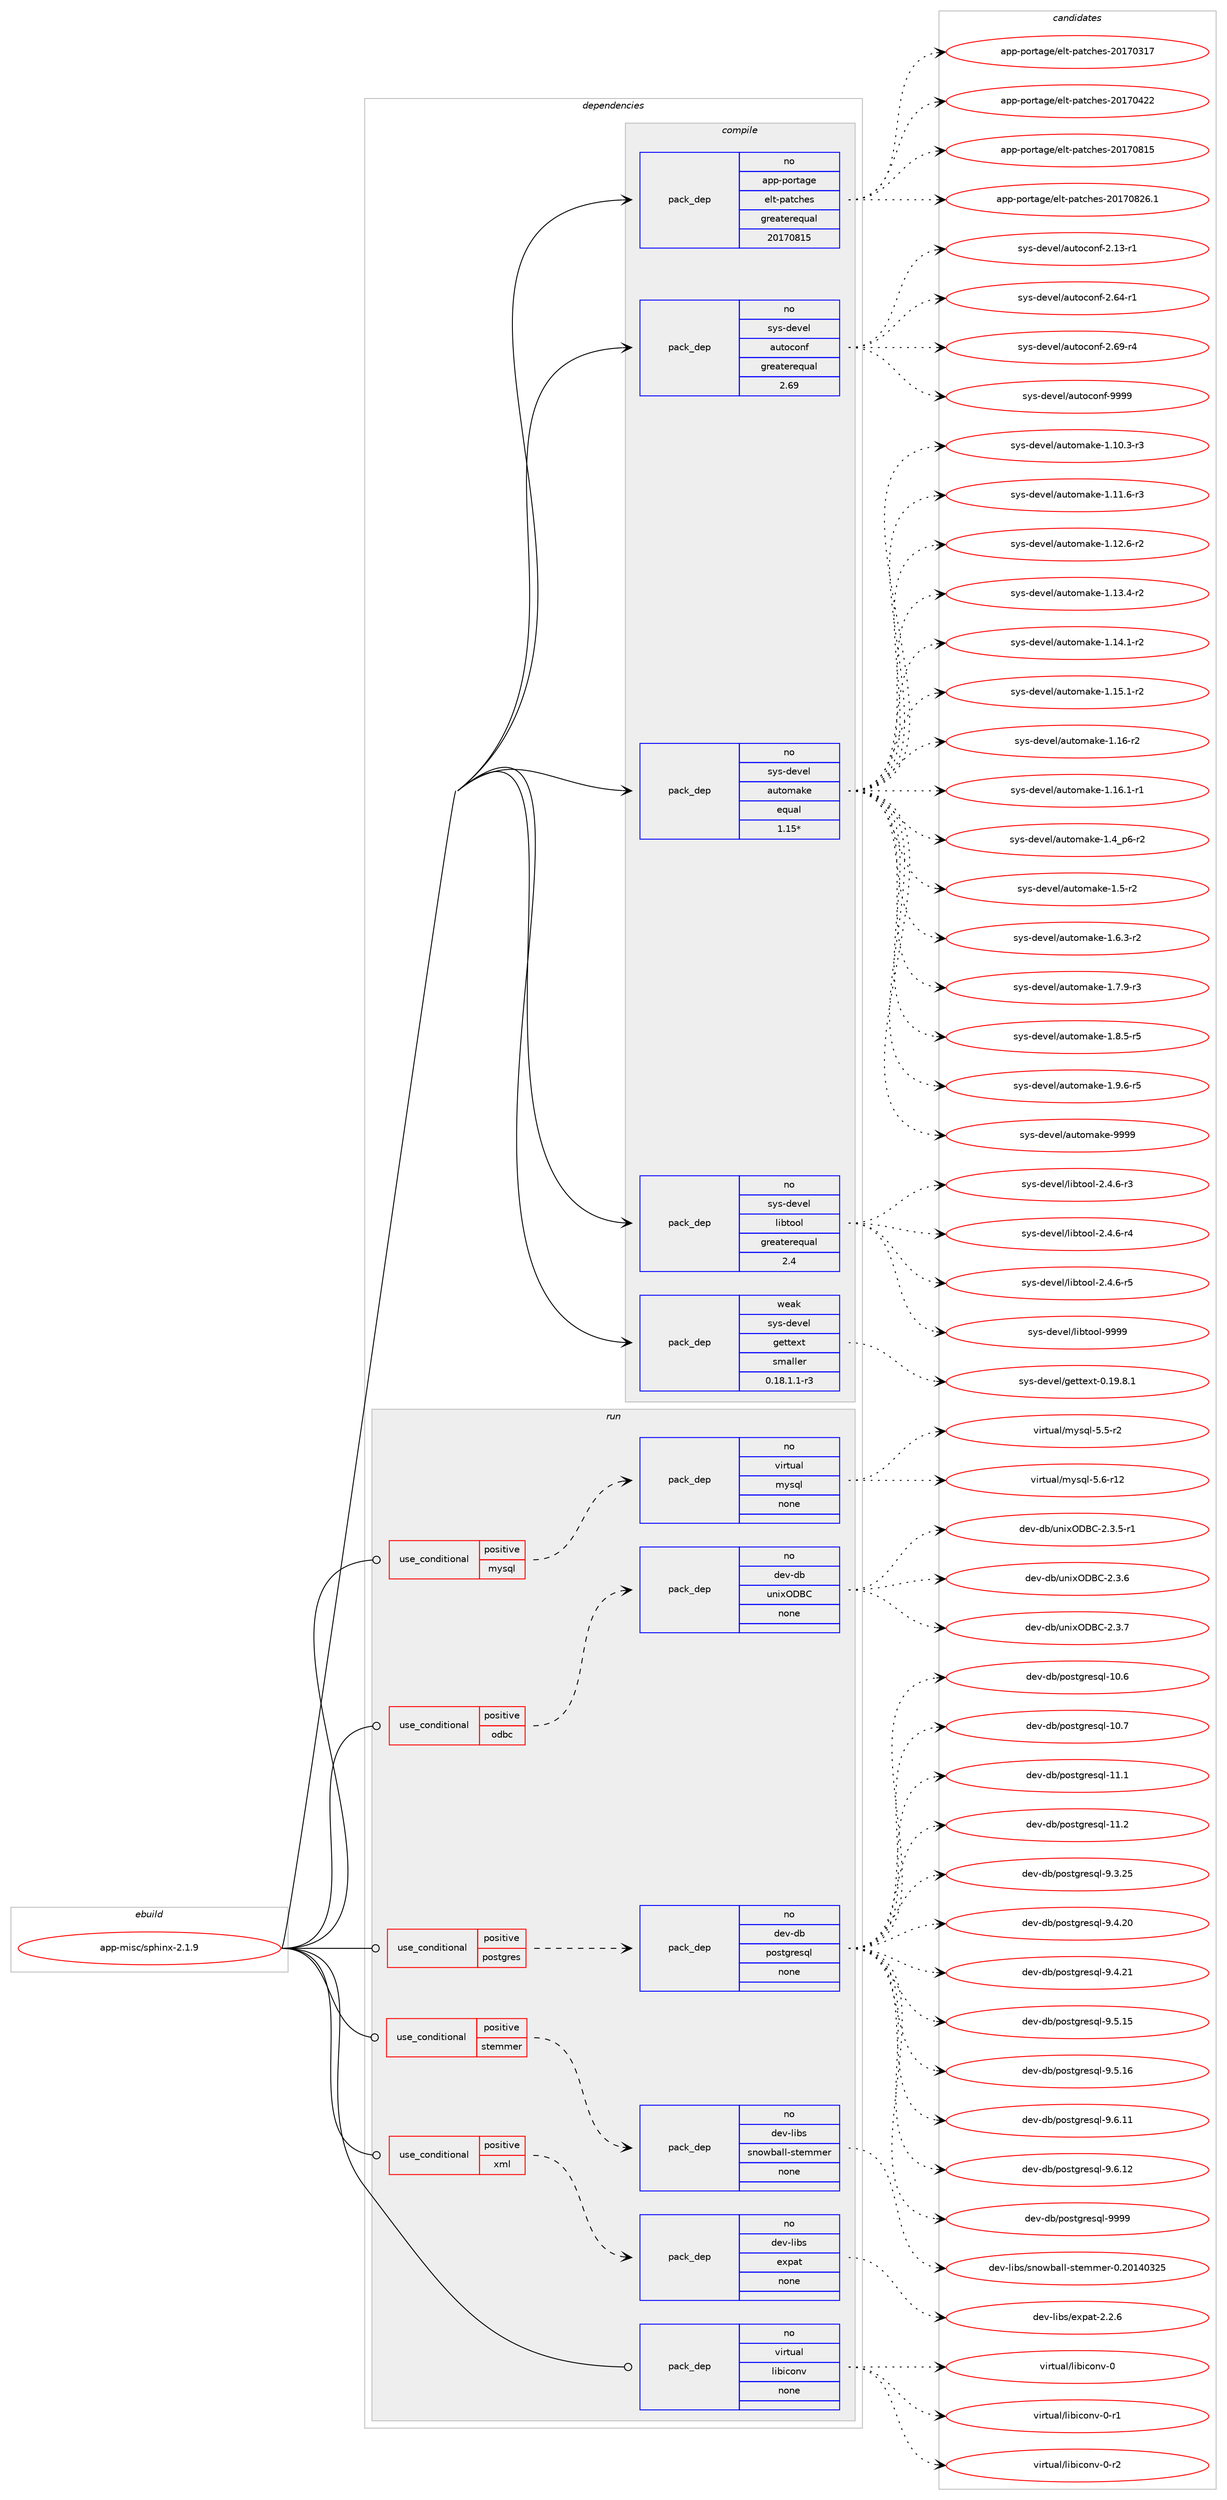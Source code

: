 digraph prolog {

# *************
# Graph options
# *************

newrank=true;
concentrate=true;
compound=true;
graph [rankdir=LR,fontname=Helvetica,fontsize=10,ranksep=1.5];#, ranksep=2.5, nodesep=0.2];
edge  [arrowhead=vee];
node  [fontname=Helvetica,fontsize=10];

# **********
# The ebuild
# **********

subgraph cluster_leftcol {
color=gray;
rank=same;
label=<<i>ebuild</i>>;
id [label="app-misc/sphinx-2.1.9", color=red, width=4, href="../app-misc/sphinx-2.1.9.svg"];
}

# ****************
# The dependencies
# ****************

subgraph cluster_midcol {
color=gray;
label=<<i>dependencies</i>>;
subgraph cluster_compile {
fillcolor="#eeeeee";
style=filled;
label=<<i>compile</i>>;
subgraph pack926877 {
dependency1300959 [label=<<TABLE BORDER="0" CELLBORDER="1" CELLSPACING="0" CELLPADDING="4" WIDTH="220"><TR><TD ROWSPAN="6" CELLPADDING="30">pack_dep</TD></TR><TR><TD WIDTH="110">no</TD></TR><TR><TD>app-portage</TD></TR><TR><TD>elt-patches</TD></TR><TR><TD>greaterequal</TD></TR><TR><TD>20170815</TD></TR></TABLE>>, shape=none, color=blue];
}
id:e -> dependency1300959:w [weight=20,style="solid",arrowhead="vee"];
subgraph pack926878 {
dependency1300960 [label=<<TABLE BORDER="0" CELLBORDER="1" CELLSPACING="0" CELLPADDING="4" WIDTH="220"><TR><TD ROWSPAN="6" CELLPADDING="30">pack_dep</TD></TR><TR><TD WIDTH="110">no</TD></TR><TR><TD>sys-devel</TD></TR><TR><TD>autoconf</TD></TR><TR><TD>greaterequal</TD></TR><TR><TD>2.69</TD></TR></TABLE>>, shape=none, color=blue];
}
id:e -> dependency1300960:w [weight=20,style="solid",arrowhead="vee"];
subgraph pack926879 {
dependency1300961 [label=<<TABLE BORDER="0" CELLBORDER="1" CELLSPACING="0" CELLPADDING="4" WIDTH="220"><TR><TD ROWSPAN="6" CELLPADDING="30">pack_dep</TD></TR><TR><TD WIDTH="110">no</TD></TR><TR><TD>sys-devel</TD></TR><TR><TD>automake</TD></TR><TR><TD>equal</TD></TR><TR><TD>1.15*</TD></TR></TABLE>>, shape=none, color=blue];
}
id:e -> dependency1300961:w [weight=20,style="solid",arrowhead="vee"];
subgraph pack926880 {
dependency1300962 [label=<<TABLE BORDER="0" CELLBORDER="1" CELLSPACING="0" CELLPADDING="4" WIDTH="220"><TR><TD ROWSPAN="6" CELLPADDING="30">pack_dep</TD></TR><TR><TD WIDTH="110">no</TD></TR><TR><TD>sys-devel</TD></TR><TR><TD>libtool</TD></TR><TR><TD>greaterequal</TD></TR><TR><TD>2.4</TD></TR></TABLE>>, shape=none, color=blue];
}
id:e -> dependency1300962:w [weight=20,style="solid",arrowhead="vee"];
subgraph pack926881 {
dependency1300963 [label=<<TABLE BORDER="0" CELLBORDER="1" CELLSPACING="0" CELLPADDING="4" WIDTH="220"><TR><TD ROWSPAN="6" CELLPADDING="30">pack_dep</TD></TR><TR><TD WIDTH="110">weak</TD></TR><TR><TD>sys-devel</TD></TR><TR><TD>gettext</TD></TR><TR><TD>smaller</TD></TR><TR><TD>0.18.1.1-r3</TD></TR></TABLE>>, shape=none, color=blue];
}
id:e -> dependency1300963:w [weight=20,style="solid",arrowhead="vee"];
}
subgraph cluster_compileandrun {
fillcolor="#eeeeee";
style=filled;
label=<<i>compile and run</i>>;
}
subgraph cluster_run {
fillcolor="#eeeeee";
style=filled;
label=<<i>run</i>>;
subgraph cond353830 {
dependency1300964 [label=<<TABLE BORDER="0" CELLBORDER="1" CELLSPACING="0" CELLPADDING="4"><TR><TD ROWSPAN="3" CELLPADDING="10">use_conditional</TD></TR><TR><TD>positive</TD></TR><TR><TD>mysql</TD></TR></TABLE>>, shape=none, color=red];
subgraph pack926882 {
dependency1300965 [label=<<TABLE BORDER="0" CELLBORDER="1" CELLSPACING="0" CELLPADDING="4" WIDTH="220"><TR><TD ROWSPAN="6" CELLPADDING="30">pack_dep</TD></TR><TR><TD WIDTH="110">no</TD></TR><TR><TD>virtual</TD></TR><TR><TD>mysql</TD></TR><TR><TD>none</TD></TR><TR><TD></TD></TR></TABLE>>, shape=none, color=blue];
}
dependency1300964:e -> dependency1300965:w [weight=20,style="dashed",arrowhead="vee"];
}
id:e -> dependency1300964:w [weight=20,style="solid",arrowhead="odot"];
subgraph cond353831 {
dependency1300966 [label=<<TABLE BORDER="0" CELLBORDER="1" CELLSPACING="0" CELLPADDING="4"><TR><TD ROWSPAN="3" CELLPADDING="10">use_conditional</TD></TR><TR><TD>positive</TD></TR><TR><TD>odbc</TD></TR></TABLE>>, shape=none, color=red];
subgraph pack926883 {
dependency1300967 [label=<<TABLE BORDER="0" CELLBORDER="1" CELLSPACING="0" CELLPADDING="4" WIDTH="220"><TR><TD ROWSPAN="6" CELLPADDING="30">pack_dep</TD></TR><TR><TD WIDTH="110">no</TD></TR><TR><TD>dev-db</TD></TR><TR><TD>unixODBC</TD></TR><TR><TD>none</TD></TR><TR><TD></TD></TR></TABLE>>, shape=none, color=blue];
}
dependency1300966:e -> dependency1300967:w [weight=20,style="dashed",arrowhead="vee"];
}
id:e -> dependency1300966:w [weight=20,style="solid",arrowhead="odot"];
subgraph cond353832 {
dependency1300968 [label=<<TABLE BORDER="0" CELLBORDER="1" CELLSPACING="0" CELLPADDING="4"><TR><TD ROWSPAN="3" CELLPADDING="10">use_conditional</TD></TR><TR><TD>positive</TD></TR><TR><TD>postgres</TD></TR></TABLE>>, shape=none, color=red];
subgraph pack926884 {
dependency1300969 [label=<<TABLE BORDER="0" CELLBORDER="1" CELLSPACING="0" CELLPADDING="4" WIDTH="220"><TR><TD ROWSPAN="6" CELLPADDING="30">pack_dep</TD></TR><TR><TD WIDTH="110">no</TD></TR><TR><TD>dev-db</TD></TR><TR><TD>postgresql</TD></TR><TR><TD>none</TD></TR><TR><TD></TD></TR></TABLE>>, shape=none, color=blue];
}
dependency1300968:e -> dependency1300969:w [weight=20,style="dashed",arrowhead="vee"];
}
id:e -> dependency1300968:w [weight=20,style="solid",arrowhead="odot"];
subgraph cond353833 {
dependency1300970 [label=<<TABLE BORDER="0" CELLBORDER="1" CELLSPACING="0" CELLPADDING="4"><TR><TD ROWSPAN="3" CELLPADDING="10">use_conditional</TD></TR><TR><TD>positive</TD></TR><TR><TD>stemmer</TD></TR></TABLE>>, shape=none, color=red];
subgraph pack926885 {
dependency1300971 [label=<<TABLE BORDER="0" CELLBORDER="1" CELLSPACING="0" CELLPADDING="4" WIDTH="220"><TR><TD ROWSPAN="6" CELLPADDING="30">pack_dep</TD></TR><TR><TD WIDTH="110">no</TD></TR><TR><TD>dev-libs</TD></TR><TR><TD>snowball-stemmer</TD></TR><TR><TD>none</TD></TR><TR><TD></TD></TR></TABLE>>, shape=none, color=blue];
}
dependency1300970:e -> dependency1300971:w [weight=20,style="dashed",arrowhead="vee"];
}
id:e -> dependency1300970:w [weight=20,style="solid",arrowhead="odot"];
subgraph cond353834 {
dependency1300972 [label=<<TABLE BORDER="0" CELLBORDER="1" CELLSPACING="0" CELLPADDING="4"><TR><TD ROWSPAN="3" CELLPADDING="10">use_conditional</TD></TR><TR><TD>positive</TD></TR><TR><TD>xml</TD></TR></TABLE>>, shape=none, color=red];
subgraph pack926886 {
dependency1300973 [label=<<TABLE BORDER="0" CELLBORDER="1" CELLSPACING="0" CELLPADDING="4" WIDTH="220"><TR><TD ROWSPAN="6" CELLPADDING="30">pack_dep</TD></TR><TR><TD WIDTH="110">no</TD></TR><TR><TD>dev-libs</TD></TR><TR><TD>expat</TD></TR><TR><TD>none</TD></TR><TR><TD></TD></TR></TABLE>>, shape=none, color=blue];
}
dependency1300972:e -> dependency1300973:w [weight=20,style="dashed",arrowhead="vee"];
}
id:e -> dependency1300972:w [weight=20,style="solid",arrowhead="odot"];
subgraph pack926887 {
dependency1300974 [label=<<TABLE BORDER="0" CELLBORDER="1" CELLSPACING="0" CELLPADDING="4" WIDTH="220"><TR><TD ROWSPAN="6" CELLPADDING="30">pack_dep</TD></TR><TR><TD WIDTH="110">no</TD></TR><TR><TD>virtual</TD></TR><TR><TD>libiconv</TD></TR><TR><TD>none</TD></TR><TR><TD></TD></TR></TABLE>>, shape=none, color=blue];
}
id:e -> dependency1300974:w [weight=20,style="solid",arrowhead="odot"];
}
}

# **************
# The candidates
# **************

subgraph cluster_choices {
rank=same;
color=gray;
label=<<i>candidates</i>>;

subgraph choice926877 {
color=black;
nodesep=1;
choice97112112451121111141169710310147101108116451129711699104101115455048495548514955 [label="app-portage/elt-patches-20170317", color=red, width=4,href="../app-portage/elt-patches-20170317.svg"];
choice97112112451121111141169710310147101108116451129711699104101115455048495548525050 [label="app-portage/elt-patches-20170422", color=red, width=4,href="../app-portage/elt-patches-20170422.svg"];
choice97112112451121111141169710310147101108116451129711699104101115455048495548564953 [label="app-portage/elt-patches-20170815", color=red, width=4,href="../app-portage/elt-patches-20170815.svg"];
choice971121124511211111411697103101471011081164511297116991041011154550484955485650544649 [label="app-portage/elt-patches-20170826.1", color=red, width=4,href="../app-portage/elt-patches-20170826.1.svg"];
dependency1300959:e -> choice97112112451121111141169710310147101108116451129711699104101115455048495548514955:w [style=dotted,weight="100"];
dependency1300959:e -> choice97112112451121111141169710310147101108116451129711699104101115455048495548525050:w [style=dotted,weight="100"];
dependency1300959:e -> choice97112112451121111141169710310147101108116451129711699104101115455048495548564953:w [style=dotted,weight="100"];
dependency1300959:e -> choice971121124511211111411697103101471011081164511297116991041011154550484955485650544649:w [style=dotted,weight="100"];
}
subgraph choice926878 {
color=black;
nodesep=1;
choice1151211154510010111810110847971171161119911111010245504649514511449 [label="sys-devel/autoconf-2.13-r1", color=red, width=4,href="../sys-devel/autoconf-2.13-r1.svg"];
choice1151211154510010111810110847971171161119911111010245504654524511449 [label="sys-devel/autoconf-2.64-r1", color=red, width=4,href="../sys-devel/autoconf-2.64-r1.svg"];
choice1151211154510010111810110847971171161119911111010245504654574511452 [label="sys-devel/autoconf-2.69-r4", color=red, width=4,href="../sys-devel/autoconf-2.69-r4.svg"];
choice115121115451001011181011084797117116111991111101024557575757 [label="sys-devel/autoconf-9999", color=red, width=4,href="../sys-devel/autoconf-9999.svg"];
dependency1300960:e -> choice1151211154510010111810110847971171161119911111010245504649514511449:w [style=dotted,weight="100"];
dependency1300960:e -> choice1151211154510010111810110847971171161119911111010245504654524511449:w [style=dotted,weight="100"];
dependency1300960:e -> choice1151211154510010111810110847971171161119911111010245504654574511452:w [style=dotted,weight="100"];
dependency1300960:e -> choice115121115451001011181011084797117116111991111101024557575757:w [style=dotted,weight="100"];
}
subgraph choice926879 {
color=black;
nodesep=1;
choice11512111545100101118101108479711711611110997107101454946494846514511451 [label="sys-devel/automake-1.10.3-r3", color=red, width=4,href="../sys-devel/automake-1.10.3-r3.svg"];
choice11512111545100101118101108479711711611110997107101454946494946544511451 [label="sys-devel/automake-1.11.6-r3", color=red, width=4,href="../sys-devel/automake-1.11.6-r3.svg"];
choice11512111545100101118101108479711711611110997107101454946495046544511450 [label="sys-devel/automake-1.12.6-r2", color=red, width=4,href="../sys-devel/automake-1.12.6-r2.svg"];
choice11512111545100101118101108479711711611110997107101454946495146524511450 [label="sys-devel/automake-1.13.4-r2", color=red, width=4,href="../sys-devel/automake-1.13.4-r2.svg"];
choice11512111545100101118101108479711711611110997107101454946495246494511450 [label="sys-devel/automake-1.14.1-r2", color=red, width=4,href="../sys-devel/automake-1.14.1-r2.svg"];
choice11512111545100101118101108479711711611110997107101454946495346494511450 [label="sys-devel/automake-1.15.1-r2", color=red, width=4,href="../sys-devel/automake-1.15.1-r2.svg"];
choice1151211154510010111810110847971171161111099710710145494649544511450 [label="sys-devel/automake-1.16-r2", color=red, width=4,href="../sys-devel/automake-1.16-r2.svg"];
choice11512111545100101118101108479711711611110997107101454946495446494511449 [label="sys-devel/automake-1.16.1-r1", color=red, width=4,href="../sys-devel/automake-1.16.1-r1.svg"];
choice115121115451001011181011084797117116111109971071014549465295112544511450 [label="sys-devel/automake-1.4_p6-r2", color=red, width=4,href="../sys-devel/automake-1.4_p6-r2.svg"];
choice11512111545100101118101108479711711611110997107101454946534511450 [label="sys-devel/automake-1.5-r2", color=red, width=4,href="../sys-devel/automake-1.5-r2.svg"];
choice115121115451001011181011084797117116111109971071014549465446514511450 [label="sys-devel/automake-1.6.3-r2", color=red, width=4,href="../sys-devel/automake-1.6.3-r2.svg"];
choice115121115451001011181011084797117116111109971071014549465546574511451 [label="sys-devel/automake-1.7.9-r3", color=red, width=4,href="../sys-devel/automake-1.7.9-r3.svg"];
choice115121115451001011181011084797117116111109971071014549465646534511453 [label="sys-devel/automake-1.8.5-r5", color=red, width=4,href="../sys-devel/automake-1.8.5-r5.svg"];
choice115121115451001011181011084797117116111109971071014549465746544511453 [label="sys-devel/automake-1.9.6-r5", color=red, width=4,href="../sys-devel/automake-1.9.6-r5.svg"];
choice115121115451001011181011084797117116111109971071014557575757 [label="sys-devel/automake-9999", color=red, width=4,href="../sys-devel/automake-9999.svg"];
dependency1300961:e -> choice11512111545100101118101108479711711611110997107101454946494846514511451:w [style=dotted,weight="100"];
dependency1300961:e -> choice11512111545100101118101108479711711611110997107101454946494946544511451:w [style=dotted,weight="100"];
dependency1300961:e -> choice11512111545100101118101108479711711611110997107101454946495046544511450:w [style=dotted,weight="100"];
dependency1300961:e -> choice11512111545100101118101108479711711611110997107101454946495146524511450:w [style=dotted,weight="100"];
dependency1300961:e -> choice11512111545100101118101108479711711611110997107101454946495246494511450:w [style=dotted,weight="100"];
dependency1300961:e -> choice11512111545100101118101108479711711611110997107101454946495346494511450:w [style=dotted,weight="100"];
dependency1300961:e -> choice1151211154510010111810110847971171161111099710710145494649544511450:w [style=dotted,weight="100"];
dependency1300961:e -> choice11512111545100101118101108479711711611110997107101454946495446494511449:w [style=dotted,weight="100"];
dependency1300961:e -> choice115121115451001011181011084797117116111109971071014549465295112544511450:w [style=dotted,weight="100"];
dependency1300961:e -> choice11512111545100101118101108479711711611110997107101454946534511450:w [style=dotted,weight="100"];
dependency1300961:e -> choice115121115451001011181011084797117116111109971071014549465446514511450:w [style=dotted,weight="100"];
dependency1300961:e -> choice115121115451001011181011084797117116111109971071014549465546574511451:w [style=dotted,weight="100"];
dependency1300961:e -> choice115121115451001011181011084797117116111109971071014549465646534511453:w [style=dotted,weight="100"];
dependency1300961:e -> choice115121115451001011181011084797117116111109971071014549465746544511453:w [style=dotted,weight="100"];
dependency1300961:e -> choice115121115451001011181011084797117116111109971071014557575757:w [style=dotted,weight="100"];
}
subgraph choice926880 {
color=black;
nodesep=1;
choice1151211154510010111810110847108105981161111111084550465246544511451 [label="sys-devel/libtool-2.4.6-r3", color=red, width=4,href="../sys-devel/libtool-2.4.6-r3.svg"];
choice1151211154510010111810110847108105981161111111084550465246544511452 [label="sys-devel/libtool-2.4.6-r4", color=red, width=4,href="../sys-devel/libtool-2.4.6-r4.svg"];
choice1151211154510010111810110847108105981161111111084550465246544511453 [label="sys-devel/libtool-2.4.6-r5", color=red, width=4,href="../sys-devel/libtool-2.4.6-r5.svg"];
choice1151211154510010111810110847108105981161111111084557575757 [label="sys-devel/libtool-9999", color=red, width=4,href="../sys-devel/libtool-9999.svg"];
dependency1300962:e -> choice1151211154510010111810110847108105981161111111084550465246544511451:w [style=dotted,weight="100"];
dependency1300962:e -> choice1151211154510010111810110847108105981161111111084550465246544511452:w [style=dotted,weight="100"];
dependency1300962:e -> choice1151211154510010111810110847108105981161111111084550465246544511453:w [style=dotted,weight="100"];
dependency1300962:e -> choice1151211154510010111810110847108105981161111111084557575757:w [style=dotted,weight="100"];
}
subgraph choice926881 {
color=black;
nodesep=1;
choice1151211154510010111810110847103101116116101120116454846495746564649 [label="sys-devel/gettext-0.19.8.1", color=red, width=4,href="../sys-devel/gettext-0.19.8.1.svg"];
dependency1300963:e -> choice1151211154510010111810110847103101116116101120116454846495746564649:w [style=dotted,weight="100"];
}
subgraph choice926882 {
color=black;
nodesep=1;
choice1181051141161179710847109121115113108455346534511450 [label="virtual/mysql-5.5-r2", color=red, width=4,href="../virtual/mysql-5.5-r2.svg"];
choice118105114116117971084710912111511310845534654451144950 [label="virtual/mysql-5.6-r12", color=red, width=4,href="../virtual/mysql-5.6-r12.svg"];
dependency1300965:e -> choice1181051141161179710847109121115113108455346534511450:w [style=dotted,weight="100"];
dependency1300965:e -> choice118105114116117971084710912111511310845534654451144950:w [style=dotted,weight="100"];
}
subgraph choice926883 {
color=black;
nodesep=1;
choice100101118451009847117110105120796866674550465146534511449 [label="dev-db/unixODBC-2.3.5-r1", color=red, width=4,href="../dev-db/unixODBC-2.3.5-r1.svg"];
choice10010111845100984711711010512079686667455046514654 [label="dev-db/unixODBC-2.3.6", color=red, width=4,href="../dev-db/unixODBC-2.3.6.svg"];
choice10010111845100984711711010512079686667455046514655 [label="dev-db/unixODBC-2.3.7", color=red, width=4,href="../dev-db/unixODBC-2.3.7.svg"];
dependency1300967:e -> choice100101118451009847117110105120796866674550465146534511449:w [style=dotted,weight="100"];
dependency1300967:e -> choice10010111845100984711711010512079686667455046514654:w [style=dotted,weight="100"];
dependency1300967:e -> choice10010111845100984711711010512079686667455046514655:w [style=dotted,weight="100"];
}
subgraph choice926884 {
color=black;
nodesep=1;
choice1001011184510098471121111151161031141011151131084549484654 [label="dev-db/postgresql-10.6", color=red, width=4,href="../dev-db/postgresql-10.6.svg"];
choice1001011184510098471121111151161031141011151131084549484655 [label="dev-db/postgresql-10.7", color=red, width=4,href="../dev-db/postgresql-10.7.svg"];
choice1001011184510098471121111151161031141011151131084549494649 [label="dev-db/postgresql-11.1", color=red, width=4,href="../dev-db/postgresql-11.1.svg"];
choice1001011184510098471121111151161031141011151131084549494650 [label="dev-db/postgresql-11.2", color=red, width=4,href="../dev-db/postgresql-11.2.svg"];
choice10010111845100984711211111511610311410111511310845574651465053 [label="dev-db/postgresql-9.3.25", color=red, width=4,href="../dev-db/postgresql-9.3.25.svg"];
choice10010111845100984711211111511610311410111511310845574652465048 [label="dev-db/postgresql-9.4.20", color=red, width=4,href="../dev-db/postgresql-9.4.20.svg"];
choice10010111845100984711211111511610311410111511310845574652465049 [label="dev-db/postgresql-9.4.21", color=red, width=4,href="../dev-db/postgresql-9.4.21.svg"];
choice10010111845100984711211111511610311410111511310845574653464953 [label="dev-db/postgresql-9.5.15", color=red, width=4,href="../dev-db/postgresql-9.5.15.svg"];
choice10010111845100984711211111511610311410111511310845574653464954 [label="dev-db/postgresql-9.5.16", color=red, width=4,href="../dev-db/postgresql-9.5.16.svg"];
choice10010111845100984711211111511610311410111511310845574654464949 [label="dev-db/postgresql-9.6.11", color=red, width=4,href="../dev-db/postgresql-9.6.11.svg"];
choice10010111845100984711211111511610311410111511310845574654464950 [label="dev-db/postgresql-9.6.12", color=red, width=4,href="../dev-db/postgresql-9.6.12.svg"];
choice1001011184510098471121111151161031141011151131084557575757 [label="dev-db/postgresql-9999", color=red, width=4,href="../dev-db/postgresql-9999.svg"];
dependency1300969:e -> choice1001011184510098471121111151161031141011151131084549484654:w [style=dotted,weight="100"];
dependency1300969:e -> choice1001011184510098471121111151161031141011151131084549484655:w [style=dotted,weight="100"];
dependency1300969:e -> choice1001011184510098471121111151161031141011151131084549494649:w [style=dotted,weight="100"];
dependency1300969:e -> choice1001011184510098471121111151161031141011151131084549494650:w [style=dotted,weight="100"];
dependency1300969:e -> choice10010111845100984711211111511610311410111511310845574651465053:w [style=dotted,weight="100"];
dependency1300969:e -> choice10010111845100984711211111511610311410111511310845574652465048:w [style=dotted,weight="100"];
dependency1300969:e -> choice10010111845100984711211111511610311410111511310845574652465049:w [style=dotted,weight="100"];
dependency1300969:e -> choice10010111845100984711211111511610311410111511310845574653464953:w [style=dotted,weight="100"];
dependency1300969:e -> choice10010111845100984711211111511610311410111511310845574653464954:w [style=dotted,weight="100"];
dependency1300969:e -> choice10010111845100984711211111511610311410111511310845574654464949:w [style=dotted,weight="100"];
dependency1300969:e -> choice10010111845100984711211111511610311410111511310845574654464950:w [style=dotted,weight="100"];
dependency1300969:e -> choice1001011184510098471121111151161031141011151131084557575757:w [style=dotted,weight="100"];
}
subgraph choice926885 {
color=black;
nodesep=1;
choice1001011184510810598115471151101111199897108108451151161011091091011144548465048495248515053 [label="dev-libs/snowball-stemmer-0.20140325", color=red, width=4,href="../dev-libs/snowball-stemmer-0.20140325.svg"];
dependency1300971:e -> choice1001011184510810598115471151101111199897108108451151161011091091011144548465048495248515053:w [style=dotted,weight="100"];
}
subgraph choice926886 {
color=black;
nodesep=1;
choice10010111845108105981154710112011297116455046504654 [label="dev-libs/expat-2.2.6", color=red, width=4,href="../dev-libs/expat-2.2.6.svg"];
dependency1300973:e -> choice10010111845108105981154710112011297116455046504654:w [style=dotted,weight="100"];
}
subgraph choice926887 {
color=black;
nodesep=1;
choice118105114116117971084710810598105991111101184548 [label="virtual/libiconv-0", color=red, width=4,href="../virtual/libiconv-0.svg"];
choice1181051141161179710847108105981059911111011845484511449 [label="virtual/libiconv-0-r1", color=red, width=4,href="../virtual/libiconv-0-r1.svg"];
choice1181051141161179710847108105981059911111011845484511450 [label="virtual/libiconv-0-r2", color=red, width=4,href="../virtual/libiconv-0-r2.svg"];
dependency1300974:e -> choice118105114116117971084710810598105991111101184548:w [style=dotted,weight="100"];
dependency1300974:e -> choice1181051141161179710847108105981059911111011845484511449:w [style=dotted,weight="100"];
dependency1300974:e -> choice1181051141161179710847108105981059911111011845484511450:w [style=dotted,weight="100"];
}
}

}
